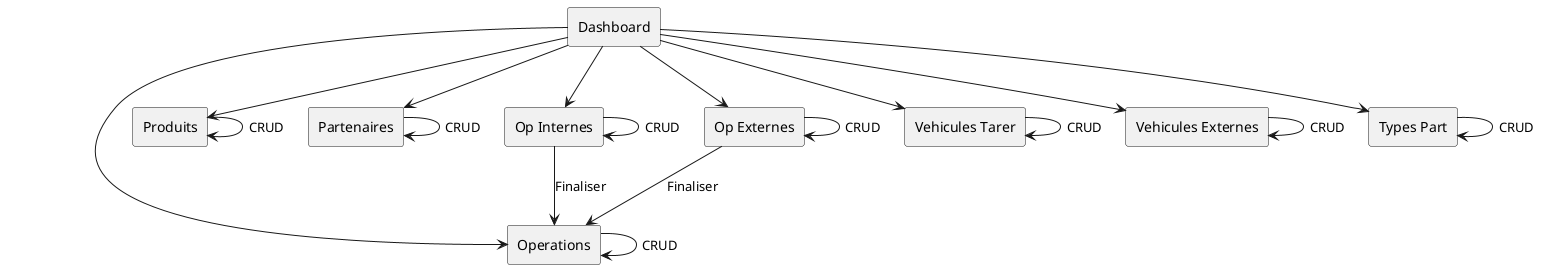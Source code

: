 @startuml Navigation_PontBascule_Simple
skinparam backgroundColor white

rectangle "Dashboard" as dash
rectangle "Operations" as ops
rectangle "Produits" as prod
rectangle "Partenaires" as part
rectangle "Op Internes" as opint
rectangle "Op Externes" as opext
rectangle "Vehicules Tarer" as vehtар
rectangle "Vehicules Externes" as vehext
rectangle "Types Part" as types

dash --> ops
dash --> prod
dash --> part
dash --> opint
dash --> opext
dash --> vehtар
dash --> vehext
dash --> types

ops --> ops : CRUD
prod --> prod : CRUD
part --> part : CRUD
opint --> opint : CRUD
opext --> opext : CRUD
vehtар --> vehtар : CRUD
vehext --> vehext : CRUD
types --> types : CRUD

opint --> ops : Finaliser
opext --> ops : Finaliser

@enduml
